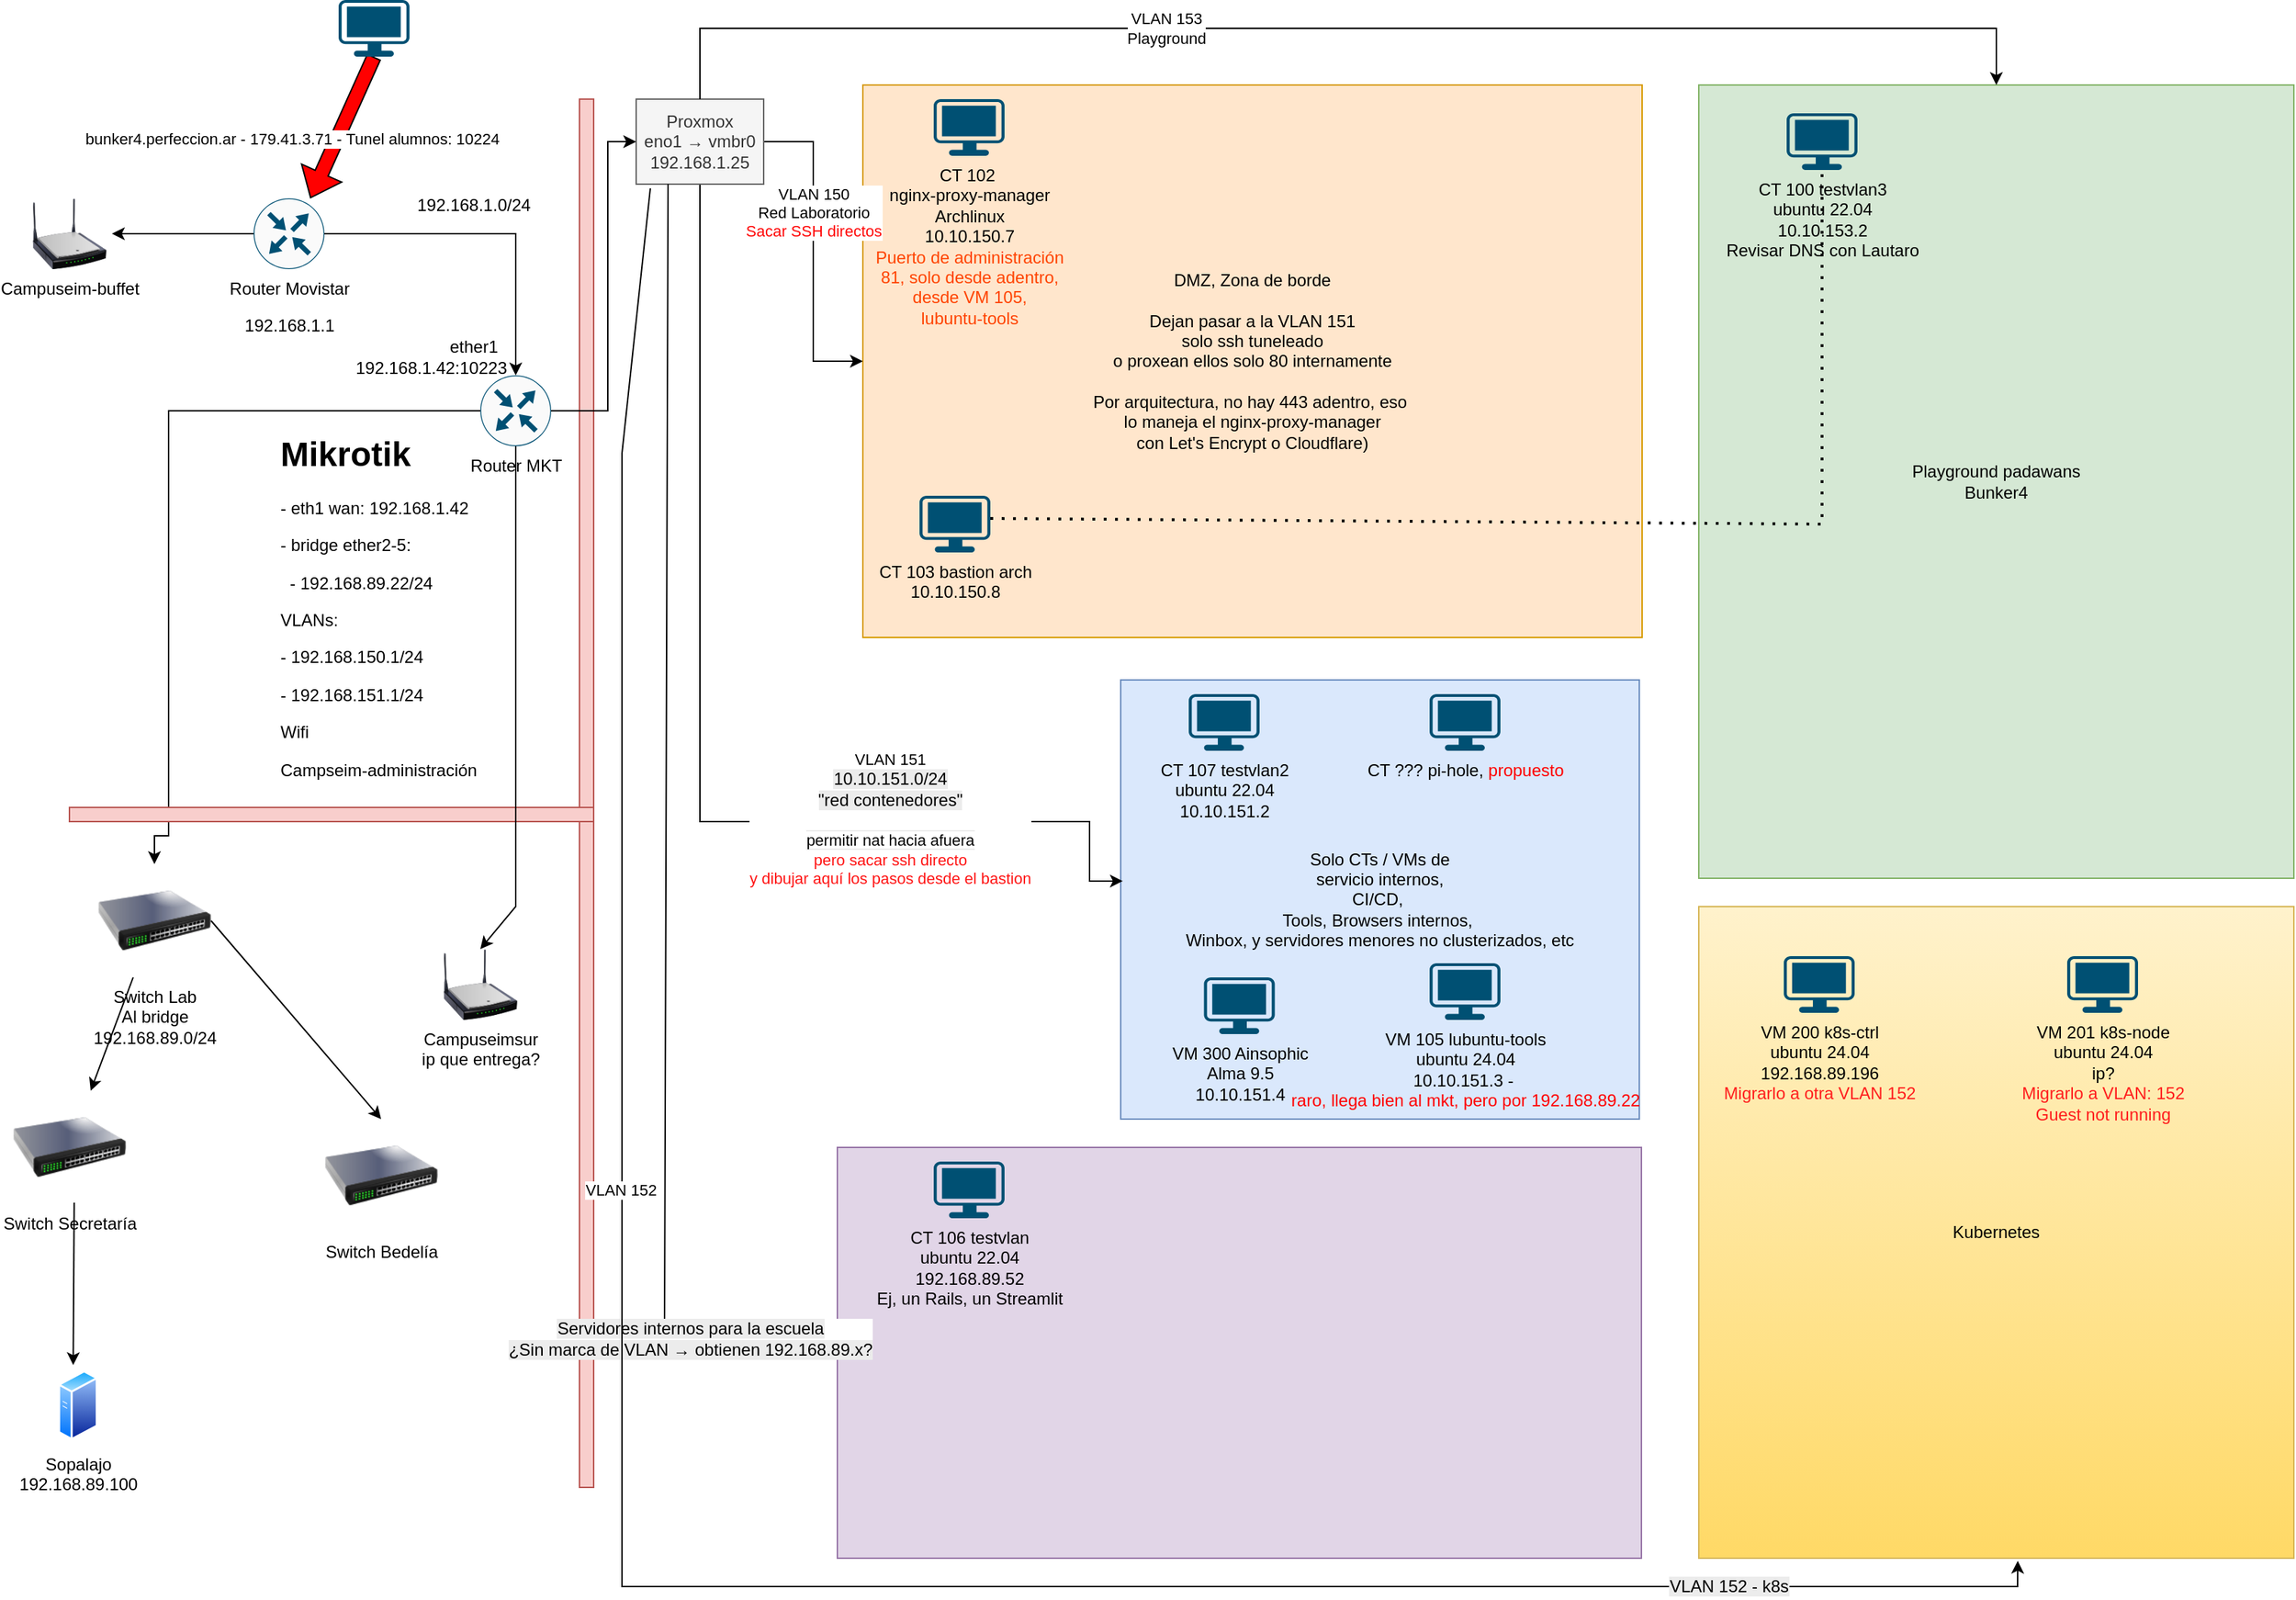 <mxfile version="26.2.14">
  <diagram name="Página-1" id="JTSzyHEqCJwY1uf2J2Gt">
    <mxGraphModel dx="2184" dy="713" grid="1" gridSize="10" guides="1" tooltips="1" connect="1" arrows="1" fold="1" page="1" pageScale="1" pageWidth="827" pageHeight="1169" math="0" shadow="0">
      <root>
        <mxCell id="0" />
        <mxCell id="1" parent="0" />
        <mxCell id="2PcU3GDxiOa5zPf2A5ZC-4" value="Kubernetes" style="rounded=0;whiteSpace=wrap;html=1;fillColor=#fff2cc;strokeColor=#d6b656;gradientColor=#ffd966;" parent="1" vertex="1">
          <mxGeometry x="400" y="680" width="420" height="460" as="geometry" />
        </mxCell>
        <mxCell id="2PcU3GDxiOa5zPf2A5ZC-1" value="Playground padawans&lt;div&gt;Bunker4&lt;/div&gt;" style="rounded=0;whiteSpace=wrap;html=1;fillColor=#d5e8d4;strokeColor=#82b366;" parent="1" vertex="1">
          <mxGeometry x="400" y="100" width="420" height="560" as="geometry" />
        </mxCell>
        <mxCell id="cOpwre1l_TY29OTWhIVw-12" value="" style="rounded=0;whiteSpace=wrap;html=1;fillColor=#f8cecc;strokeColor=#b85450;" parent="1" vertex="1">
          <mxGeometry x="-390" y="110" width="10" height="980" as="geometry" />
        </mxCell>
        <mxCell id="pRibz36Krdpza1N9PtJQ-51" value="Solo CTs / VMs de&lt;div&gt;servicio internos,&lt;/div&gt;&lt;div&gt;CI/CD,&amp;nbsp;&lt;/div&gt;&lt;div&gt;Tools, Browsers internos,&amp;nbsp;&lt;/div&gt;&lt;div&gt;Winbox, y servidores menores no clusterizados, etc&lt;/div&gt;" style="rounded=0;whiteSpace=wrap;html=1;fillColor=#dae8fc;strokeColor=#6c8ebf;" parent="1" vertex="1">
          <mxGeometry x="-8" y="520" width="366" height="310" as="geometry" />
        </mxCell>
        <mxCell id="pRibz36Krdpza1N9PtJQ-52" value="DMZ, Zona de borde&lt;div&gt;&lt;br&gt;&lt;/div&gt;&lt;div&gt;Dejan pasar a la VLAN 151&lt;/div&gt;&lt;div&gt;solo ssh tuneleado&lt;/div&gt;&lt;div&gt;o proxean ellos solo 80 internamente&lt;/div&gt;&lt;div&gt;&lt;br&gt;&lt;/div&gt;&lt;div&gt;Por arquitectura, no hay 443 adentro, eso&amp;nbsp;&lt;/div&gt;&lt;div&gt;lo maneja el nginx-proxy-manager&lt;/div&gt;&lt;div&gt;con Let&#39;s Encrypt o Cloudflare)&lt;/div&gt;" style="rounded=0;whiteSpace=wrap;html=1;fillColor=#ffe6cc;strokeColor=#d79b00;" parent="1" vertex="1">
          <mxGeometry x="-190" y="100" width="550" height="390" as="geometry" />
        </mxCell>
        <mxCell id="pRibz36Krdpza1N9PtJQ-53" value="CT 103 bastion arch&lt;div&gt;10.10.150.8&lt;/div&gt;" style="points=[[0.03,0.03,0],[0.5,0,0],[0.97,0.03,0],[1,0.4,0],[0.97,0.745,0],[0.5,1,0],[0.03,0.745,0],[0,0.4,0]];verticalLabelPosition=bottom;sketch=0;html=1;verticalAlign=top;aspect=fixed;align=center;pointerEvents=1;shape=mxgraph.cisco19.workstation;fillColor=#005073;strokeColor=none;" parent="1" vertex="1">
          <mxGeometry x="-150" y="390" width="50" height="40" as="geometry" />
        </mxCell>
        <mxCell id="pRibz36Krdpza1N9PtJQ-54" value="Router MKT" style="sketch=0;points=[[0.5,0,0],[1,0.5,0],[0.5,1,0],[0,0.5,0],[0.145,0.145,0],[0.856,0.145,0],[0.855,0.856,0],[0.145,0.855,0]];verticalLabelPosition=bottom;html=1;verticalAlign=top;aspect=fixed;align=center;pointerEvents=1;shape=mxgraph.cisco19.rect;prIcon=router;fillColor=#FAFAFA;strokeColor=#005073;" parent="1" vertex="1">
          <mxGeometry x="-460" y="305" width="50" height="50" as="geometry" />
        </mxCell>
        <mxCell id="pRibz36Krdpza1N9PtJQ-56" value="CT 100 testvlan3&lt;div&gt;ubuntu 22.04&lt;div&gt;10.10.153.2&lt;/div&gt;&lt;/div&gt;&lt;div&gt;Revisar DNS con Lautaro&lt;/div&gt;" style="points=[[0.03,0.03,0],[0.5,0,0],[0.97,0.03,0],[1,0.4,0],[0.97,0.745,0],[0.5,1,0],[0.03,0.745,0],[0,0.4,0]];verticalLabelPosition=bottom;sketch=0;html=1;verticalAlign=top;aspect=fixed;align=center;pointerEvents=1;shape=mxgraph.cisco19.workstation;fillColor=#005073;strokeColor=none;" parent="1" vertex="1">
          <mxGeometry x="462" y="120" width="50" height="40" as="geometry" />
        </mxCell>
        <mxCell id="pRibz36Krdpza1N9PtJQ-58" style="edgeStyle=orthogonalEdgeStyle;rounded=0;orthogonalLoop=1;jettySize=auto;html=1;entryX=0;entryY=0.5;entryDx=0;entryDy=0;" parent="1" source="cOpwre1l_TY29OTWhIVw-14" target="pRibz36Krdpza1N9PtJQ-52" edge="1">
          <mxGeometry relative="1" as="geometry">
            <mxPoint x="-369" y="330" as="sourcePoint" />
            <mxPoint x="-230" y="360" as="targetPoint" />
          </mxGeometry>
        </mxCell>
        <mxCell id="cOpwre1l_TY29OTWhIVw-16" value="VLAN 150&lt;br&gt;Red Laboratorio&lt;br&gt;&lt;font style=&quot;color: rgb(255, 6, 6);&quot;&gt;Sacar SSH directos&lt;/font&gt;" style="edgeLabel;html=1;align=center;verticalAlign=middle;resizable=0;points=[];" parent="pRibz36Krdpza1N9PtJQ-58" vertex="1" connectable="0">
          <mxGeometry x="-0.247" relative="1" as="geometry">
            <mxPoint as="offset" />
          </mxGeometry>
        </mxCell>
        <mxCell id="pRibz36Krdpza1N9PtJQ-60" style="edgeStyle=orthogonalEdgeStyle;rounded=0;orthogonalLoop=1;jettySize=auto;html=1;exitX=0.5;exitY=1;exitDx=0;exitDy=0;entryX=0.004;entryY=0.458;entryDx=0;entryDy=0;entryPerimeter=0;" parent="1" source="cOpwre1l_TY29OTWhIVw-14" target="pRibz36Krdpza1N9PtJQ-51" edge="1">
          <mxGeometry relative="1" as="geometry">
            <Array as="points">
              <mxPoint x="-305" y="620" />
              <mxPoint x="-30" y="620" />
              <mxPoint x="-30" y="662" />
            </Array>
            <mxPoint x="-320" y="180" as="sourcePoint" />
            <mxPoint x="67.5" y="616" as="targetPoint" />
          </mxGeometry>
        </mxCell>
        <mxCell id="pRibz36Krdpza1N9PtJQ-61" value="VLAN 151&lt;div&gt;&lt;span style=&quot;font-size: 12px; background-color: rgb(236, 236, 236);&quot;&gt;10.10.151.0/24&lt;br&gt;&quot;&lt;/span&gt;&lt;span style=&quot;background-color: rgb(236, 236, 236); font-size: 12px; color: light-dark(rgb(0, 0, 0), rgb(255, 255, 255));&quot;&gt;red contenedores&quot;&lt;/span&gt;&lt;/div&gt;&lt;div&gt;&lt;span style=&quot;font-size: 12px; background-color: rgb(236, 236, 236);&quot;&gt;&lt;br&gt;&lt;/span&gt;&lt;/div&gt;&lt;div&gt;&lt;span style=&quot;font-size: 12px; background-color: rgb(236, 236, 236);&quot;&gt;&lt;span style=&quot;font-size: 11px; background-color: rgb(255, 255, 255);&quot;&gt;permitir nat hacia afuera&lt;/span&gt;&lt;div style=&quot;font-size: 11px;&quot;&gt;&lt;font style=&quot;color: rgb(255, 19, 19);&quot;&gt;pero sacar ssh directo&lt;/font&gt;&lt;/div&gt;&lt;div style=&quot;font-size: 11px;&quot;&gt;&lt;font style=&quot;color: rgb(255, 19, 19);&quot;&gt;y dibujar aquí los pasos desde el bastion&lt;/font&gt;&lt;/div&gt;&lt;/span&gt;&lt;/div&gt;" style="edgeLabel;html=1;align=center;verticalAlign=middle;resizable=0;points=[];" parent="pRibz36Krdpza1N9PtJQ-60" vertex="1" connectable="0">
          <mxGeometry x="0.477" y="2" relative="1" as="geometry">
            <mxPoint as="offset" />
          </mxGeometry>
        </mxCell>
        <mxCell id="pRibz36Krdpza1N9PtJQ-73" style="edgeStyle=orthogonalEdgeStyle;rounded=0;orthogonalLoop=1;jettySize=auto;html=1;exitX=0;exitY=0.5;exitDx=0;exitDy=0;exitPerimeter=0;entryX=0.5;entryY=0;entryDx=0;entryDy=0;" parent="1" source="pRibz36Krdpza1N9PtJQ-54" target="U1CDGiFiFmAiaz6NKcIj-10" edge="1">
          <mxGeometry relative="1" as="geometry">
            <mxPoint x="-640" y="635.359" as="targetPoint" />
            <Array as="points">
              <mxPoint x="-680" y="330" />
              <mxPoint x="-680" y="630" />
              <mxPoint x="-690" y="630" />
            </Array>
          </mxGeometry>
        </mxCell>
        <mxCell id="pRibz36Krdpza1N9PtJQ-81" style="edgeStyle=orthogonalEdgeStyle;rounded=0;orthogonalLoop=1;jettySize=auto;html=1;exitX=1;exitY=0.5;exitDx=0;exitDy=0;exitPerimeter=0;" parent="1" source="pRibz36Krdpza1N9PtJQ-80" target="pRibz36Krdpza1N9PtJQ-54" edge="1">
          <mxGeometry relative="1" as="geometry" />
        </mxCell>
        <mxCell id="pRibz36Krdpza1N9PtJQ-80" value="Router Movistar" style="sketch=0;points=[[0.5,0,0],[1,0.5,0],[0.5,1,0],[0,0.5,0],[0.145,0.145,0],[0.856,0.145,0],[0.855,0.856,0],[0.145,0.855,0]];verticalLabelPosition=bottom;html=1;verticalAlign=top;aspect=fixed;align=center;pointerEvents=1;shape=mxgraph.cisco19.rect;prIcon=router;fillColor=#FAFAFA;strokeColor=#005073;" parent="1" vertex="1">
          <mxGeometry x="-620" y="180" width="50" height="50" as="geometry" />
        </mxCell>
        <mxCell id="pRibz36Krdpza1N9PtJQ-83" value="" style="shape=flexArrow;endArrow=classic;html=1;rounded=0;entryX=0.742;entryY=-0.065;entryDx=0;entryDy=0;entryPerimeter=0;fillColor=#FF0000;exitX=0.5;exitY=1;exitDx=0;exitDy=0;exitPerimeter=0;" parent="1" source="pRibz36Krdpza1N9PtJQ-86" edge="1">
          <mxGeometry width="50" height="50" relative="1" as="geometry">
            <mxPoint x="-557.1" y="73.25" as="sourcePoint" />
            <mxPoint x="-580.0" y="180.0" as="targetPoint" />
          </mxGeometry>
        </mxCell>
        <mxCell id="pRibz36Krdpza1N9PtJQ-84" value="bunker4.perfeccion.ar - 179.41.3.71 - Tunel alumnos: 10224" style="edgeLabel;html=1;align=center;verticalAlign=middle;resizable=0;points=[];" parent="pRibz36Krdpza1N9PtJQ-83" vertex="1" connectable="0">
          <mxGeometry x="0.708" y="-5" relative="1" as="geometry">
            <mxPoint x="-15" y="-25" as="offset" />
          </mxGeometry>
        </mxCell>
        <mxCell id="pRibz36Krdpza1N9PtJQ-86" value="" style="points=[[0.03,0.03,0],[0.5,0,0],[0.97,0.03,0],[1,0.4,0],[0.97,0.745,0],[0.5,1,0],[0.03,0.745,0],[0,0.4,0]];verticalLabelPosition=bottom;sketch=0;html=1;verticalAlign=top;aspect=fixed;align=center;pointerEvents=1;shape=mxgraph.cisco19.workstation;fillColor=#005073;strokeColor=none;" parent="1" vertex="1">
          <mxGeometry x="-560" y="40" width="50" height="40" as="geometry" />
        </mxCell>
        <mxCell id="pRibz36Krdpza1N9PtJQ-88" value="192.168.1.0/24" style="text;html=1;align=center;verticalAlign=middle;resizable=0;points=[];autosize=1;strokeColor=none;fillColor=none;" parent="1" vertex="1">
          <mxGeometry x="-515" y="170" width="100" height="30" as="geometry" />
        </mxCell>
        <mxCell id="pRibz36Krdpza1N9PtJQ-89" value="192.168.1.42:10223" style="text;html=1;align=center;verticalAlign=middle;resizable=0;points=[];autosize=1;strokeColor=none;fillColor=none;" parent="1" vertex="1">
          <mxGeometry x="-560" y="285" width="130" height="30" as="geometry" />
        </mxCell>
        <mxCell id="pRibz36Krdpza1N9PtJQ-90" value="ether1" style="text;html=1;align=center;verticalAlign=middle;resizable=0;points=[];autosize=1;strokeColor=none;fillColor=none;" parent="1" vertex="1">
          <mxGeometry x="-495" y="270" width="60" height="30" as="geometry" />
        </mxCell>
        <mxCell id="pRibz36Krdpza1N9PtJQ-91" value="192.168.1.1" style="text;html=1;align=center;verticalAlign=middle;resizable=0;points=[];autosize=1;strokeColor=none;fillColor=none;" parent="1" vertex="1">
          <mxGeometry x="-640" y="255" width="90" height="30" as="geometry" />
        </mxCell>
        <mxCell id="pRibz36Krdpza1N9PtJQ-100" value="CT 102&amp;nbsp;&lt;div&gt;nginx-proxy-manager&lt;/div&gt;&lt;div&gt;Archlinux&lt;div&gt;10.10.150.7&lt;/div&gt;&lt;/div&gt;&lt;div&gt;&lt;font style=&quot;color: rgb(255, 67, 0);&quot;&gt;Puerto de administración&lt;/font&gt;&lt;/div&gt;&lt;div&gt;&lt;font style=&quot;color: rgb(255, 67, 0);&quot;&gt;81, solo desde adentro,&lt;/font&gt;&lt;/div&gt;&lt;div&gt;&lt;font style=&quot;color: rgb(255, 67, 0);&quot;&gt;desde VM 105,&lt;/font&gt;&lt;/div&gt;&lt;div&gt;&lt;font style=&quot;color: rgb(255, 67, 0);&quot;&gt;lubuntu-tools&lt;/font&gt;&lt;/div&gt;" style="points=[[0.03,0.03,0],[0.5,0,0],[0.97,0.03,0],[1,0.4,0],[0.97,0.745,0],[0.5,1,0],[0.03,0.745,0],[0,0.4,0]];verticalLabelPosition=bottom;sketch=0;html=1;verticalAlign=top;aspect=fixed;align=center;pointerEvents=1;shape=mxgraph.cisco19.workstation;fillColor=#005073;strokeColor=none;" parent="1" vertex="1">
          <mxGeometry x="-140" y="110" width="50" height="40" as="geometry" />
        </mxCell>
        <mxCell id="cOpwre1l_TY29OTWhIVw-5" value="" style="rounded=0;whiteSpace=wrap;html=1;fillColor=#e1d5e7;strokeColor=#9673a6;" parent="1" vertex="1">
          <mxGeometry x="-208" y="850" width="567.5" height="290" as="geometry" />
        </mxCell>
        <mxCell id="cOpwre1l_TY29OTWhIVw-6" value="CT 106 testvlan&lt;div&gt;ubuntu 22.04&lt;div&gt;192.168.89.52&lt;/div&gt;&lt;/div&gt;&lt;div&gt;Ej, un Rails, un Streamlit&lt;/div&gt;" style="points=[[0.03,0.03,0],[0.5,0,0],[0.97,0.03,0],[1,0.4,0],[0.97,0.745,0],[0.5,1,0],[0.03,0.745,0],[0,0.4,0]];verticalLabelPosition=bottom;sketch=0;html=1;verticalAlign=top;aspect=fixed;align=center;pointerEvents=1;shape=mxgraph.cisco19.workstation;fillColor=#005073;strokeColor=none;" parent="1" vertex="1">
          <mxGeometry x="-140" y="860" width="50" height="40" as="geometry" />
        </mxCell>
        <mxCell id="cOpwre1l_TY29OTWhIVw-14" value="Proxmox&lt;div&gt;eno1 → vmbr0 192.168.1.25&lt;/div&gt;" style="text;html=1;align=center;verticalAlign=middle;whiteSpace=wrap;rounded=0;fillColor=#f5f5f5;fontColor=#333333;strokeColor=#666666;" parent="1" vertex="1">
          <mxGeometry x="-350" y="110" width="90" height="60" as="geometry" />
        </mxCell>
        <mxCell id="cOpwre1l_TY29OTWhIVw-15" style="edgeStyle=orthogonalEdgeStyle;rounded=0;orthogonalLoop=1;jettySize=auto;html=1;exitX=1;exitY=0.5;exitDx=0;exitDy=0;exitPerimeter=0;entryX=0;entryY=0.5;entryDx=0;entryDy=0;" parent="1" source="pRibz36Krdpza1N9PtJQ-54" target="cOpwre1l_TY29OTWhIVw-14" edge="1">
          <mxGeometry relative="1" as="geometry">
            <mxPoint x="-370" y="330" as="sourcePoint" />
            <mxPoint x="-385" y="315" as="targetPoint" />
            <Array as="points">
              <mxPoint x="-370" y="330" />
              <mxPoint x="-370" y="140" />
            </Array>
          </mxGeometry>
        </mxCell>
        <mxCell id="cOpwre1l_TY29OTWhIVw-17" value="" style="endArrow=classic;html=1;rounded=0;exitX=0.25;exitY=1;exitDx=0;exitDy=0;entryX=0.001;entryY=0.467;entryDx=0;entryDy=0;entryPerimeter=0;" parent="1" source="cOpwre1l_TY29OTWhIVw-14" target="cOpwre1l_TY29OTWhIVw-5" edge="1">
          <mxGeometry width="50" height="50" relative="1" as="geometry">
            <mxPoint x="-200" y="670" as="sourcePoint" />
            <mxPoint x="-150" y="620" as="targetPoint" />
            <Array as="points">
              <mxPoint x="-330" y="985" />
            </Array>
          </mxGeometry>
        </mxCell>
        <mxCell id="cOpwre1l_TY29OTWhIVw-18" value="&lt;span style=&quot;font-size: 12px; text-wrap-mode: wrap; background-color: rgb(236, 236, 236);&quot;&gt;Servidores internos para la escuela&lt;/span&gt;&lt;div style=&quot;font-size: 12px; text-wrap-mode: wrap; background-color: rgb(236, 236, 236);&quot;&gt;¿Sin marca de VLAN → obtienen 192.168.89.x?&lt;/div&gt;" style="edgeLabel;html=1;align=center;verticalAlign=middle;resizable=0;points=[];" parent="cOpwre1l_TY29OTWhIVw-17" vertex="1" connectable="0">
          <mxGeometry x="0.777" relative="1" as="geometry">
            <mxPoint as="offset" />
          </mxGeometry>
        </mxCell>
        <mxCell id="cOpwre1l_TY29OTWhIVw-19" value="CT 107 testvlan2&lt;div&gt;ubuntu 22.04&lt;div&gt;10.10.151.2&lt;/div&gt;&lt;/div&gt;" style="points=[[0.03,0.03,0],[0.5,0,0],[0.97,0.03,0],[1,0.4,0],[0.97,0.745,0],[0.5,1,0],[0.03,0.745,0],[0,0.4,0]];verticalLabelPosition=bottom;sketch=0;html=1;verticalAlign=top;aspect=fixed;align=center;pointerEvents=1;shape=mxgraph.cisco19.workstation;fillColor=#005073;strokeColor=none;" parent="1" vertex="1">
          <mxGeometry x="40" y="530" width="50" height="40" as="geometry" />
        </mxCell>
        <mxCell id="cOpwre1l_TY29OTWhIVw-20" value="VM 105 lubuntu-tools&lt;div&gt;ubuntu 24.04&lt;/div&gt;&lt;div&gt;10.10.151.3 -&amp;nbsp;&lt;/div&gt;&lt;div&gt;&lt;font style=&quot;color: rgb(255, 0, 0);&quot;&gt;raro,&lt;span style=&quot;background-color: transparent;&quot;&gt;&amp;nbsp;llega bien al mkt, pero por 192.168.89.22&lt;/span&gt;&lt;/font&gt;&lt;/div&gt;" style="points=[[0.03,0.03,0],[0.5,0,0],[0.97,0.03,0],[1,0.4,0],[0.97,0.745,0],[0.5,1,0],[0.03,0.745,0],[0,0.4,0]];verticalLabelPosition=bottom;sketch=0;html=1;verticalAlign=top;aspect=fixed;align=center;pointerEvents=1;shape=mxgraph.cisco19.workstation;fillColor=#005073;strokeColor=none;" parent="1" vertex="1">
          <mxGeometry x="210" y="720" width="50" height="40" as="geometry" />
        </mxCell>
        <mxCell id="cOpwre1l_TY29OTWhIVw-22" value="" style="rounded=0;whiteSpace=wrap;html=1;fillColor=#f8cecc;strokeColor=#b85450;" parent="1" vertex="1">
          <mxGeometry x="-750" y="610" width="370" height="10" as="geometry" />
        </mxCell>
        <mxCell id="cOpwre1l_TY29OTWhIVw-25" value="VM 300 Ainsophic&lt;div&gt;Alma 9.5&lt;div&gt;&lt;span style=&quot;background-color: transparent;&quot;&gt;10.10.151.4&lt;/span&gt;&lt;/div&gt;&lt;/div&gt;" style="points=[[0.03,0.03,0],[0.5,0,0],[0.97,0.03,0],[1,0.4,0],[0.97,0.745,0],[0.5,1,0],[0.03,0.745,0],[0,0.4,0]];verticalLabelPosition=bottom;sketch=0;html=1;verticalAlign=top;aspect=fixed;align=center;pointerEvents=1;shape=mxgraph.cisco19.workstation;fillColor=#005073;strokeColor=none;" parent="1" vertex="1">
          <mxGeometry x="50.75" y="730" width="50" height="40" as="geometry" />
        </mxCell>
        <mxCell id="cOpwre1l_TY29OTWhIVw-26" value="VM 200 k8s-ctrl&lt;div&gt;ubuntu 24.04&lt;div&gt;192.168.89.196&lt;/div&gt;&lt;/div&gt;&lt;div&gt;&lt;font style=&quot;color: rgb(255, 29, 29);&quot;&gt;Migrarlo a otra VLAN 152&lt;/font&gt;&lt;/div&gt;" style="points=[[0.03,0.03,0],[0.5,0,0],[0.97,0.03,0],[1,0.4,0],[0.97,0.745,0],[0.5,1,0],[0.03,0.745,0],[0,0.4,0]];verticalLabelPosition=bottom;sketch=0;html=1;verticalAlign=top;aspect=fixed;align=center;pointerEvents=1;shape=mxgraph.cisco19.workstation;fillColor=#005073;strokeColor=none;" parent="1" vertex="1">
          <mxGeometry x="460" y="715" width="50" height="40" as="geometry" />
        </mxCell>
        <mxCell id="cOpwre1l_TY29OTWhIVw-27" value="VM 201 k8s-node&lt;div&gt;ubuntu 24.04&lt;div&gt;ip?&lt;/div&gt;&lt;/div&gt;&lt;div&gt;&lt;font style=&quot;color: rgb(255, 29, 29);&quot;&gt;Migrarlo a VLAN: 152&lt;/font&gt;&lt;/div&gt;&lt;div&gt;&lt;font style=&quot;color: rgb(255, 29, 29);&quot;&gt;Guest not running&lt;/font&gt;&lt;/div&gt;" style="points=[[0.03,0.03,0],[0.5,0,0],[0.97,0.03,0],[1,0.4,0],[0.97,0.745,0],[0.5,1,0],[0.03,0.745,0],[0,0.4,0]];verticalLabelPosition=bottom;sketch=0;html=1;verticalAlign=top;aspect=fixed;align=center;pointerEvents=1;shape=mxgraph.cisco19.workstation;fillColor=#005073;strokeColor=none;" parent="1" vertex="1">
          <mxGeometry x="660" y="715" width="50" height="40" as="geometry" />
        </mxCell>
        <mxCell id="U1CDGiFiFmAiaz6NKcIj-2" value="&lt;h1 style=&quot;margin-top: 0px;&quot;&gt;Mikrotik&lt;/h1&gt;&lt;p&gt;- eth1 wan: 192.168.1.42&lt;/p&gt;&lt;p&gt;- bridge ether2-5:&lt;/p&gt;&lt;p&gt;&amp;nbsp; - 192.168.89.22/24&lt;/p&gt;&lt;p&gt;VLANs:&amp;nbsp;&lt;/p&gt;&lt;p&gt;- 192.168.150.1/24&lt;/p&gt;&lt;p&gt;- 192.168.151.1/24&lt;/p&gt;&lt;p&gt;Wifi&lt;/p&gt;&lt;p&gt;Campseim-administración&lt;/p&gt;" style="text;html=1;whiteSpace=wrap;overflow=hidden;rounded=0;" parent="1" vertex="1">
          <mxGeometry x="-603" y="340" width="190" height="260" as="geometry" />
        </mxCell>
        <mxCell id="U1CDGiFiFmAiaz6NKcIj-4" value="" style="endArrow=classic;html=1;rounded=0;exitX=0.5;exitY=1;exitDx=0;exitDy=0;exitPerimeter=0;entryX=0.5;entryY=0;entryDx=0;entryDy=0;" parent="1" source="pRibz36Krdpza1N9PtJQ-54" target="U1CDGiFiFmAiaz6NKcIj-7" edge="1">
          <mxGeometry width="50" height="50" relative="1" as="geometry">
            <mxPoint x="-450" y="730" as="sourcePoint" />
            <mxPoint x="-470" y="690" as="targetPoint" />
            <Array as="points">
              <mxPoint x="-435" y="680" />
            </Array>
          </mxGeometry>
        </mxCell>
        <mxCell id="U1CDGiFiFmAiaz6NKcIj-7" value="Campuseimsur&lt;div&gt;ip que entrega?&lt;/div&gt;" style="image;html=1;image=img/lib/clip_art/networking/Wireless_Router_N_128x128.png" parent="1" vertex="1">
          <mxGeometry x="-490" y="710" width="60" height="50" as="geometry" />
        </mxCell>
        <mxCell id="U1CDGiFiFmAiaz6NKcIj-8" value="Campuseim-buffet" style="image;html=1;image=img/lib/clip_art/networking/Wireless_Router_N_128x128.png" parent="1" vertex="1">
          <mxGeometry x="-780" y="180" width="60" height="50" as="geometry" />
        </mxCell>
        <mxCell id="U1CDGiFiFmAiaz6NKcIj-9" value="" style="endArrow=classic;html=1;rounded=0;exitX=0;exitY=0.5;exitDx=0;exitDy=0;exitPerimeter=0;entryX=1;entryY=0.5;entryDx=0;entryDy=0;" parent="1" source="pRibz36Krdpza1N9PtJQ-80" target="U1CDGiFiFmAiaz6NKcIj-8" edge="1">
          <mxGeometry width="50" height="50" relative="1" as="geometry">
            <mxPoint x="-700" y="330" as="sourcePoint" />
            <mxPoint x="-650" y="280" as="targetPoint" />
          </mxGeometry>
        </mxCell>
        <mxCell id="U1CDGiFiFmAiaz6NKcIj-10" value="Switch Lab&lt;div&gt;Al bridge&lt;/div&gt;&lt;div&gt;192.168.89.0/24&lt;/div&gt;" style="image;html=1;image=img/lib/clip_art/networking/Switch_128x128.png" parent="1" vertex="1">
          <mxGeometry x="-730" y="650" width="80" height="80" as="geometry" />
        </mxCell>
        <mxCell id="U1CDGiFiFmAiaz6NKcIj-13" value="Sopalajo&lt;div&gt;&lt;font style=&quot;color: rgb(0, 0, 0);&quot;&gt;192.168.89.100&lt;/font&gt;&lt;/div&gt;" style="image;aspect=fixed;perimeter=ellipsePerimeter;html=1;align=center;shadow=0;dashed=0;spacingTop=3;image=img/lib/active_directory/generic_server.svg;" parent="1" vertex="1">
          <mxGeometry x="-758" y="1007" width="28.0" height="50" as="geometry" />
        </mxCell>
        <mxCell id="U1CDGiFiFmAiaz6NKcIj-14" value="Switch Secretaría" style="image;html=1;image=img/lib/clip_art/networking/Switch_128x128.png" parent="1" vertex="1">
          <mxGeometry x="-790" y="810" width="80" height="80" as="geometry" />
        </mxCell>
        <mxCell id="U1CDGiFiFmAiaz6NKcIj-16" value="" style="endArrow=classic;html=1;rounded=0;" parent="1" source="U1CDGiFiFmAiaz6NKcIj-10" target="U1CDGiFiFmAiaz6NKcIj-14" edge="1">
          <mxGeometry width="50" height="50" relative="1" as="geometry">
            <mxPoint x="230" y="530" as="sourcePoint" />
            <mxPoint x="-630" y="790" as="targetPoint" />
          </mxGeometry>
        </mxCell>
        <mxCell id="U1CDGiFiFmAiaz6NKcIj-19" value="" style="endArrow=classic;html=1;rounded=0;exitX=0.542;exitY=0.988;exitDx=0;exitDy=0;exitPerimeter=0;entryX=0.381;entryY=-0.067;entryDx=0;entryDy=0;entryPerimeter=0;" parent="1" source="U1CDGiFiFmAiaz6NKcIj-14" target="U1CDGiFiFmAiaz6NKcIj-13" edge="1">
          <mxGeometry width="50" height="50" relative="1" as="geometry">
            <mxPoint x="-680" y="740" as="sourcePoint" />
            <mxPoint x="-680" y="820" as="targetPoint" />
          </mxGeometry>
        </mxCell>
        <mxCell id="U1CDGiFiFmAiaz6NKcIj-20" value="Switch Bedelía" style="image;html=1;image=img/lib/clip_art/networking/Switch_128x128.png" parent="1" vertex="1">
          <mxGeometry x="-570" y="830" width="80" height="80" as="geometry" />
        </mxCell>
        <mxCell id="U1CDGiFiFmAiaz6NKcIj-21" value="" style="endArrow=classic;html=1;rounded=0;exitX=1;exitY=0.5;exitDx=0;exitDy=0;entryX=0.5;entryY=0;entryDx=0;entryDy=0;" parent="1" source="U1CDGiFiFmAiaz6NKcIj-10" target="U1CDGiFiFmAiaz6NKcIj-20" edge="1">
          <mxGeometry width="50" height="50" relative="1" as="geometry">
            <mxPoint x="-590" y="800" as="sourcePoint" />
            <mxPoint x="-540" y="750" as="targetPoint" />
          </mxGeometry>
        </mxCell>
        <mxCell id="f1vZXrpiklLHV_rhEHN4-1" value="CT ??? p&lt;span style=&quot;background-color: transparent; color: light-dark(rgb(0, 0, 0), rgb(255, 255, 255));&quot;&gt;i-hole, &lt;/span&gt;&lt;span style=&quot;background-color: transparent;&quot;&gt;&lt;font style=&quot;color: light-dark(rgb(255, 0, 0), rgb(255, 255, 255));&quot;&gt;propuesto&lt;/font&gt;&lt;/span&gt;" style="points=[[0.03,0.03,0],[0.5,0,0],[0.97,0.03,0],[1,0.4,0],[0.97,0.745,0],[0.5,1,0],[0.03,0.745,0],[0,0.4,0]];verticalLabelPosition=bottom;sketch=0;html=1;verticalAlign=top;aspect=fixed;align=center;pointerEvents=1;shape=mxgraph.cisco19.workstation;fillColor=#005073;strokeColor=none;" parent="1" vertex="1">
          <mxGeometry x="210" y="530" width="50" height="40" as="geometry" />
        </mxCell>
        <mxCell id="2PcU3GDxiOa5zPf2A5ZC-2" style="edgeStyle=orthogonalEdgeStyle;rounded=0;orthogonalLoop=1;jettySize=auto;html=1;entryX=0.5;entryY=0;entryDx=0;entryDy=0;exitX=0.5;exitY=0;exitDx=0;exitDy=0;" parent="1" source="cOpwre1l_TY29OTWhIVw-14" target="2PcU3GDxiOa5zPf2A5ZC-1" edge="1">
          <mxGeometry relative="1" as="geometry">
            <mxPoint x="110" y="25" as="sourcePoint" />
            <mxPoint x="180" y="180" as="targetPoint" />
            <Array as="points">
              <mxPoint x="-305" y="60" />
              <mxPoint x="610" y="60" />
            </Array>
          </mxGeometry>
        </mxCell>
        <mxCell id="2PcU3GDxiOa5zPf2A5ZC-3" value="VLAN 153&lt;br&gt;Playground" style="edgeLabel;html=1;align=center;verticalAlign=middle;resizable=0;points=[];" parent="2PcU3GDxiOa5zPf2A5ZC-2" vertex="1" connectable="0">
          <mxGeometry x="-0.247" relative="1" as="geometry">
            <mxPoint as="offset" />
          </mxGeometry>
        </mxCell>
        <mxCell id="2PcU3GDxiOa5zPf2A5ZC-5" value="" style="endArrow=classic;html=1;rounded=0;entryX=0.536;entryY=1.004;entryDx=0;entryDy=0;entryPerimeter=0;" parent="1" target="2PcU3GDxiOa5zPf2A5ZC-4" edge="1">
          <mxGeometry width="50" height="50" relative="1" as="geometry">
            <mxPoint x="-340" y="173" as="sourcePoint" />
            <mxPoint x="-197" y="995" as="targetPoint" />
            <Array as="points">
              <mxPoint x="-360" y="360" />
              <mxPoint x="-360" y="1160" />
              <mxPoint x="625" y="1160" />
            </Array>
          </mxGeometry>
        </mxCell>
        <mxCell id="2PcU3GDxiOa5zPf2A5ZC-6" value="&lt;span style=&quot;font-size: 12px; text-wrap-mode: wrap; background-color: rgb(236, 236, 236);&quot;&gt;VLAN 152 - k8s&lt;/span&gt;" style="edgeLabel;html=1;align=center;verticalAlign=middle;resizable=0;points=[];" parent="2PcU3GDxiOa5zPf2A5ZC-5" vertex="1" connectable="0">
          <mxGeometry x="0.777" relative="1" as="geometry">
            <mxPoint as="offset" />
          </mxGeometry>
        </mxCell>
        <mxCell id="2PcU3GDxiOa5zPf2A5ZC-9" value="VLAN 152" style="edgeLabel;html=1;align=center;verticalAlign=middle;resizable=0;points=[];" parent="2PcU3GDxiOa5zPf2A5ZC-5" vertex="1" connectable="0">
          <mxGeometry x="-0.289" y="-1" relative="1" as="geometry">
            <mxPoint as="offset" />
          </mxGeometry>
        </mxCell>
        <mxCell id="2PcU3GDxiOa5zPf2A5ZC-8" value="" style="endArrow=none;dashed=1;html=1;dashPattern=1 3;strokeWidth=2;rounded=0;exitX=1;exitY=0.4;exitDx=0;exitDy=0;exitPerimeter=0;" parent="1" source="pRibz36Krdpza1N9PtJQ-53" target="pRibz36Krdpza1N9PtJQ-56" edge="1">
          <mxGeometry width="50" height="50" relative="1" as="geometry">
            <mxPoint x="-40" y="435" as="sourcePoint" />
            <mxPoint x="10" y="385" as="targetPoint" />
            <Array as="points">
              <mxPoint x="487" y="410" />
            </Array>
          </mxGeometry>
        </mxCell>
      </root>
    </mxGraphModel>
  </diagram>
</mxfile>
